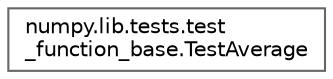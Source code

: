 digraph "Graphical Class Hierarchy"
{
 // LATEX_PDF_SIZE
  bgcolor="transparent";
  edge [fontname=Helvetica,fontsize=10,labelfontname=Helvetica,labelfontsize=10];
  node [fontname=Helvetica,fontsize=10,shape=box,height=0.2,width=0.4];
  rankdir="LR";
  Node0 [id="Node000000",label="numpy.lib.tests.test\l_function_base.TestAverage",height=0.2,width=0.4,color="grey40", fillcolor="white", style="filled",URL="$da/d3b/classnumpy_1_1lib_1_1tests_1_1test__function__base_1_1TestAverage.html",tooltip=" "];
}
